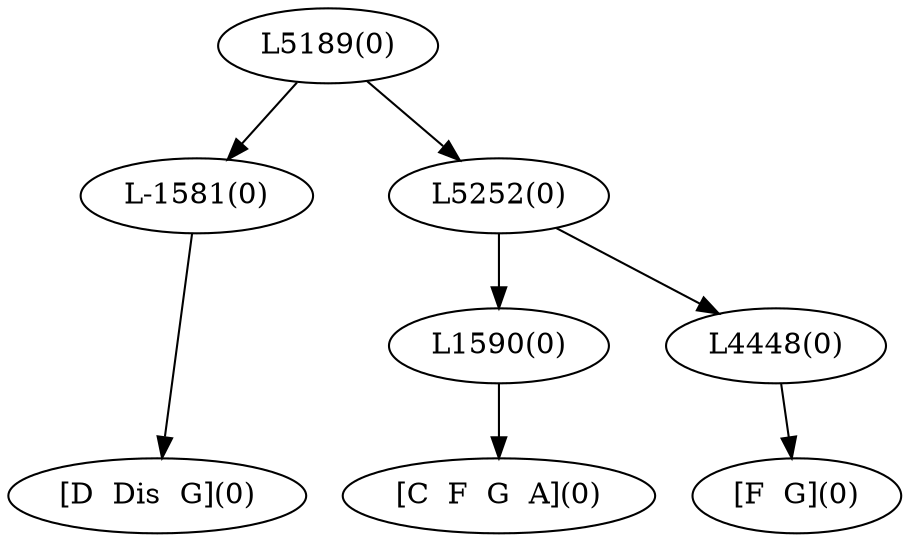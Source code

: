 digraph sample{
"L-1581(0)"->"[D  Dis  G](0)"
"L1590(0)"->"[C  F  G  A](0)"
"L4448(0)"->"[F  G](0)"
"L5252(0)"->"L1590(0)"
"L5252(0)"->"L4448(0)"
"L5189(0)"->"L-1581(0)"
"L5189(0)"->"L5252(0)"
{rank = min; "L5189(0)"}
{rank = same; "L-1581(0)"; "L5252(0)";}
{rank = same; "L1590(0)"; "L4448(0)";}
{rank = max; "[C  F  G  A](0)"; "[D  Dis  G](0)"; "[F  G](0)";}
}